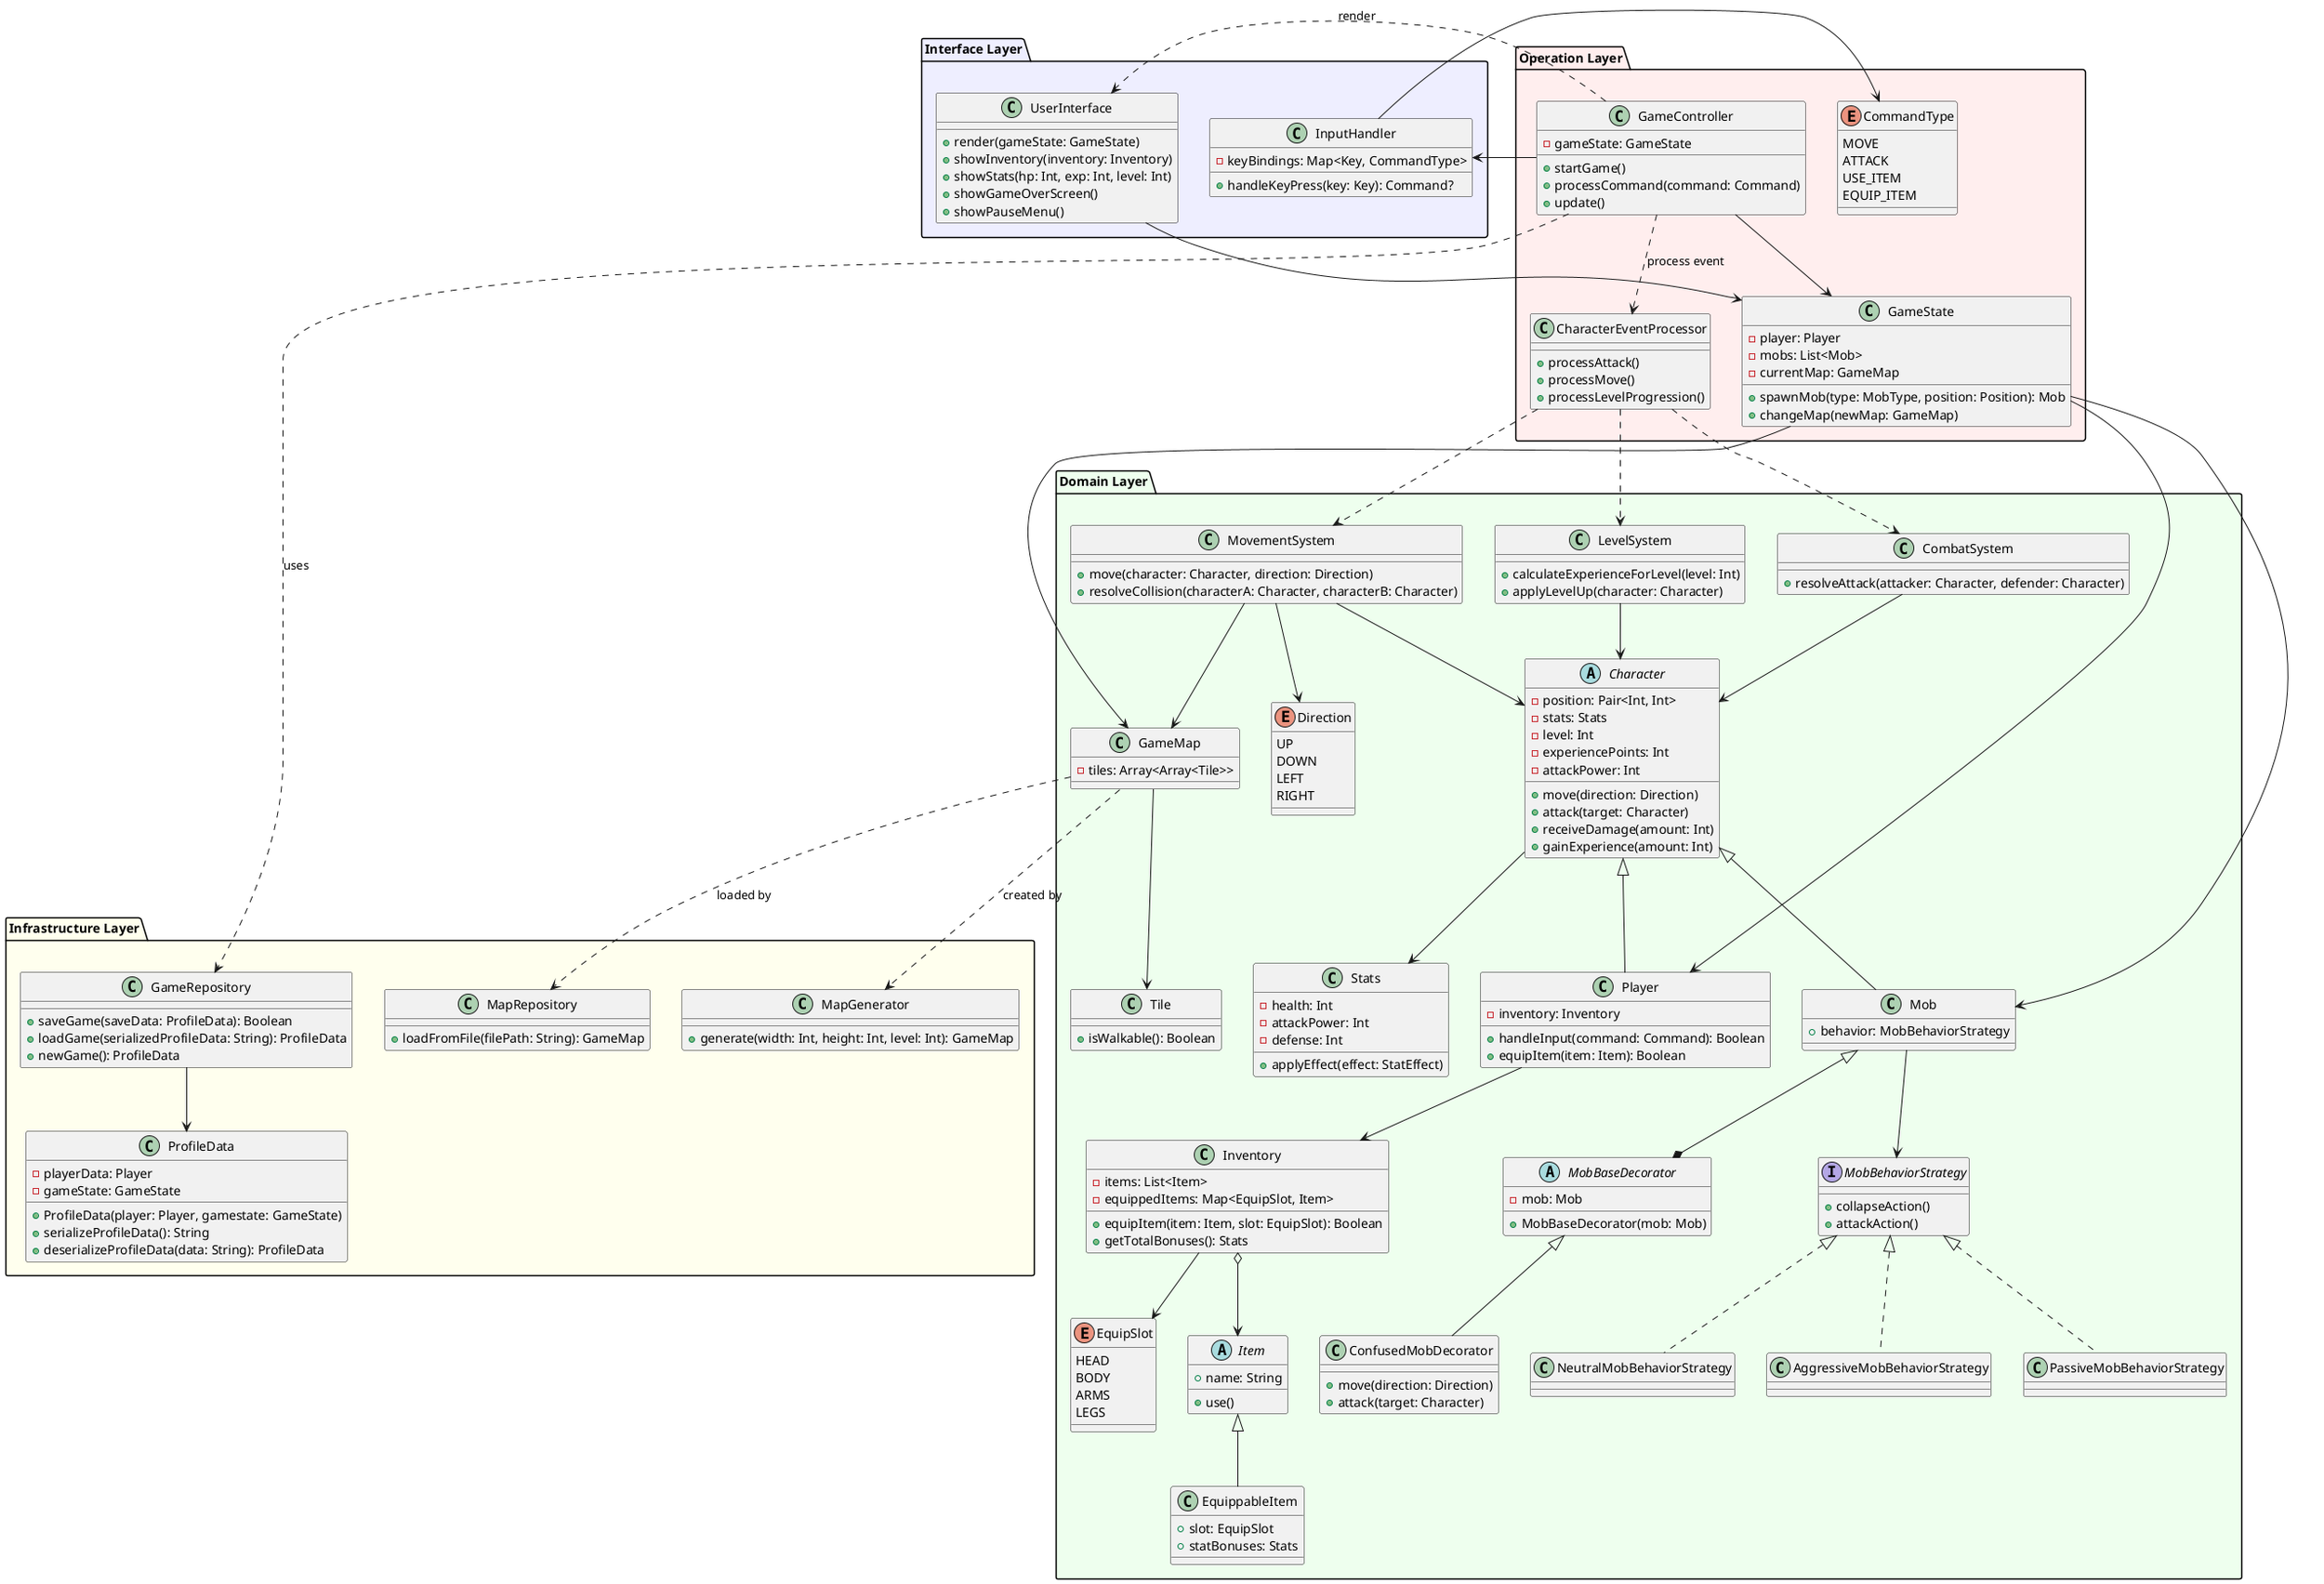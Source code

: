 @startuml Roguelike Game Architecture

package "Interface Layer" #EEEEFF {
  class UserInterface {
    +render(gameState: GameState)
    +showInventory(inventory: Inventory)
    +showStats(hp: Int, exp: Int, level: Int)
    +showGameOverScreen()
    +showPauseMenu()
  }
  
  class InputHandler {
    -keyBindings: Map<Key, CommandType>
    +handleKeyPress(key: Key): Command?
  }
}

package "Operation Layer" #FFEEEE {
  class GameController {
    -gameState: GameState
    +startGame()
    +processCommand(command: Command)
    +update()
  }
  
  class CharacterEventProcessor {
    +processAttack()
    +processMove()
    +processLevelProgression()
  }
  
  class GameState {
    -player: Player
    -mobs: List<Mob>
    -currentMap: GameMap
    +spawnMob(type: MobType, position: Position): Mob
    +changeMap(newMap: GameMap)
  }
  
  enum CommandType {
    MOVE
    ATTACK
    USE_ITEM
    EQUIP_ITEM
  }
}

package "Domain Layer" #EEFFEE {
  abstract class Character {
    -position: Pair<Int, Int>
    -stats: Stats
    -level: Int
    -experiencePoints: Int
    -attackPower: Int
    +move(direction: Direction)
    +attack(target: Character) 
    +receiveDamage(amount: Int)
    +gainExperience(amount: Int)
  }
  
  class Player {
    -inventory: Inventory
    +handleInput(command: Command): Boolean
    +equipItem(item: Item): Boolean
  }
  
  class Mob {
    +behavior: MobBehaviorStrategy
  }

  abstract class MobBaseDecorator {
    -mob: Mob
    +MobBaseDecorator(mob: Mob)
  }

  class ConfusedMobDecorator {
    +move(direction: Direction)
    +attack(target: Character)
  }

  interface MobBehaviorStrategy {
    +collapseAction()
    +attackAction()
  }

  class NeutralMobBehaviorStrategy {
  }

  class AggressiveMobBehaviorStrategy {
  }

  class PassiveMobBehaviorStrategy {
  }
  
  class Stats {
    -health: Int
    -attackPower: Int
    -defense: Int
    +applyEffect(effect: StatEffect)
  }
  
  class CombatSystem {
    +resolveAttack(attacker: Character, defender: Character)
  }
  
  class MovementSystem {
    +move(character: Character, direction: Direction)
    +resolveCollision(characterA: Character, characterB: Character)
  }
  
  class LevelSystem {
    +calculateExperienceForLevel(level: Int)
    +applyLevelUp(character: Character)
  }
  
  class GameMap {
    -tiles: Array<Array<Tile>>
  }

  class Tile {
    +isWalkable(): Boolean
  }
  
  class Inventory {
    -items: List<Item>
    -equippedItems: Map<EquipSlot, Item>
    +equipItem(item: Item, slot: EquipSlot): Boolean
    +getTotalBonuses(): Stats
  }

  enum EquipSlot {
    HEAD
    BODY
    ARMS
    LEGS
  }
  
  abstract class Item {
    +name: String
    +use()
  }
  
  class EquippableItem {
    +slot: EquipSlot
    +statBonuses: Stats
  }
  
  enum Direction {
    UP
    DOWN
    LEFT
    RIGHT
  }
}

package "Infrastructure Layer" #FFFFEE {
  class MapGenerator {
    +generate(width: Int, height: Int, level: Int): GameMap
  }
  
  class MapRepository {
    +loadFromFile(filePath: String): GameMap
  }
  
  class GameRepository {
    +saveGame(saveData: ProfileData): Boolean
    +loadGame(serializedProfileData: String): ProfileData
    +newGame(): ProfileData
  }

  class ProfileData {
    -playerData: Player
    -gameState: GameState
    +ProfileData(player: Player, gamestate: GameState)
    +serializeProfileData(): String
    +deserializeProfileData(data: String): ProfileData
  }
}

Character <|-- Player
Character <|-- Mob
Character --> Stats

Player --> Inventory

Inventory o--> Item
Inventory --> EquipSlot

Item <|-- EquippableItem

InputHandler --> CommandType

GameController --> GameState
GameController ..> CharacterEventProcessor: process event
GameController ..> UserInterface: render
GameController ..> GameRepository: uses
GameController --> InputHandler

CharacterEventProcessor ..> CombatSystem
CharacterEventProcessor ..> MovementSystem
CharacterEventProcessor ..> LevelSystem

GameState --> GameMap
GameState --> Player
GameState --> Mob

MovementSystem --> GameMap
MovementSystem --> Direction
MovementSystem --> Character
LevelSystem --> Character
CombatSystem --> Character

UserInterface --> GameState

GameMap ..> MapGenerator: created by
GameMap ..> MapRepository: loaded by
GameMap --> Tile

Mob --> MobBehaviorStrategy
MobBehaviorStrategy <|.. NeutralMobBehaviorStrategy
MobBehaviorStrategy <|.. AggressiveMobBehaviorStrategy
MobBehaviorStrategy <|.. PassiveMobBehaviorStrategy

Mob <|--* MobBaseDecorator
MobBaseDecorator <|-- ConfusedMobDecorator

GameRepository --> ProfileData

@enduml
